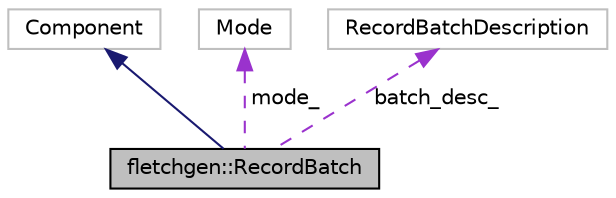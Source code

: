 digraph "fletchgen::RecordBatch"
{
 // LATEX_PDF_SIZE
  edge [fontname="Helvetica",fontsize="10",labelfontname="Helvetica",labelfontsize="10"];
  node [fontname="Helvetica",fontsize="10",shape=record];
  Node1 [label="fletchgen::RecordBatch",height=0.2,width=0.4,color="black", fillcolor="grey75", style="filled", fontcolor="black",tooltip="A RecordBatch aggregating ArrayReaders/Writers."];
  Node2 -> Node1 [dir="back",color="midnightblue",fontsize="10",style="solid",fontname="Helvetica"];
  Node2 [label="Component",height=0.2,width=0.4,color="grey75", fillcolor="white", style="filled",tooltip=" "];
  Node3 -> Node1 [dir="back",color="darkorchid3",fontsize="10",style="dashed",label=" mode_" ,fontname="Helvetica"];
  Node3 [label="Mode",height=0.2,width=0.4,color="grey75", fillcolor="white", style="filled",tooltip=" "];
  Node4 -> Node1 [dir="back",color="darkorchid3",fontsize="10",style="dashed",label=" batch_desc_" ,fontname="Helvetica"];
  Node4 [label="RecordBatchDescription",height=0.2,width=0.4,color="grey75", fillcolor="white", style="filled",tooltip=" "];
}
